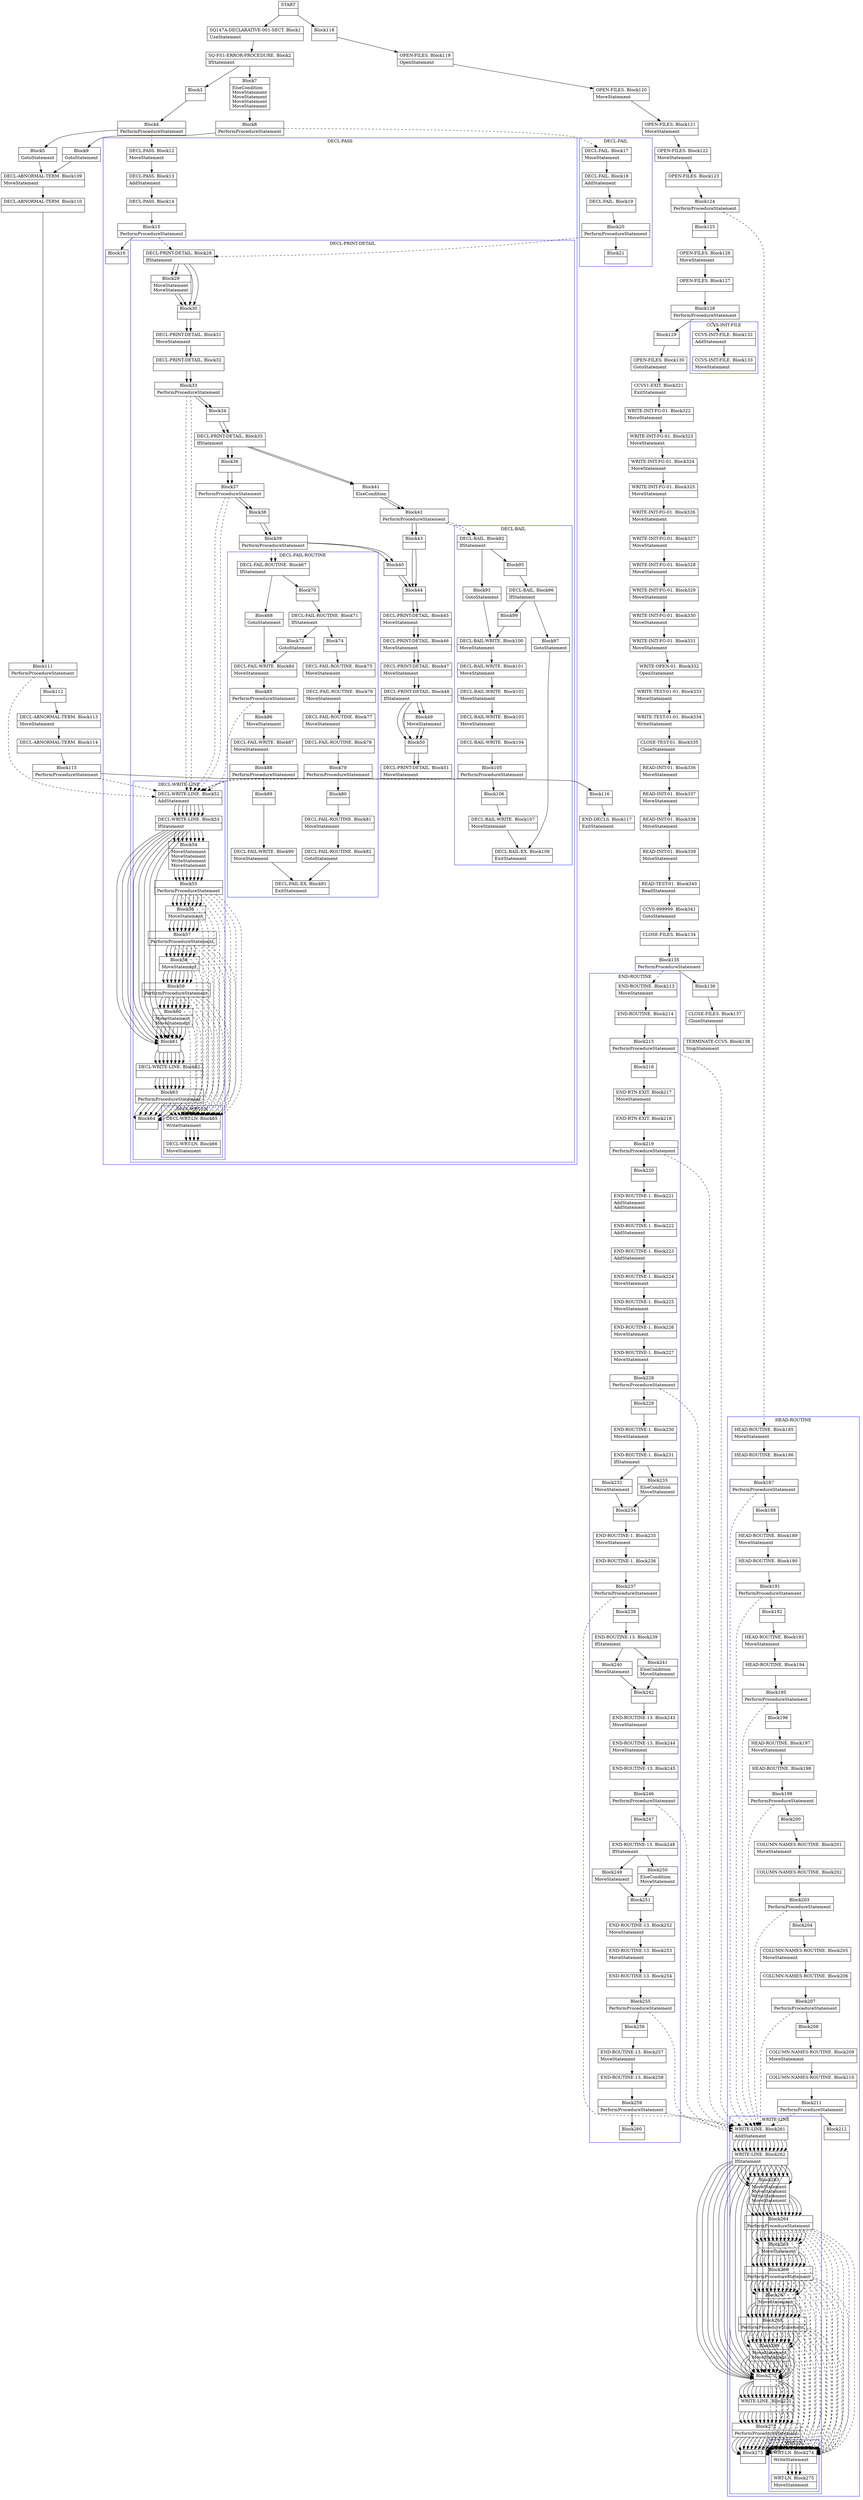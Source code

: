 digraph Cfg {
compound=true;
node [
shape = "record"
]

edge [
arrowtail = "empty"
]
Block0 [
label = "{START|}"
]
Block1 [
label = "{SQ147A-DECLARATIVE-001-SECT. Block1|UseStatement\l}"
]
Block2 [
label = "{SQ-FS1-ERROR-PROCEDURE. Block2|IfStatement\l}"
]
Block3 [
label = "{Block3|}"
]
Block4 [
label = "{Block4|PerformProcedureStatement\l}"
]
subgraph cluster_1{
color = blue;
label = "DECL-PASS";
Block12 [
label = "{DECL-PASS. Block12|MoveStatement\l}"
]
Block13 [
label = "{DECL-PASS. Block13|AddStatement\l}"
]
Block14 [
label = "{DECL-PASS. Block14|}"
]
Block15 [
label = "{Block15|PerformProcedureStatement\l}"
]
subgraph cluster_3{
color = blue;
label = "DECL-PRINT-DETAIL";
Block28 [
label = "{DECL-PRINT-DETAIL. Block28|IfStatement\l}"
]
Block29 [
label = "{Block29|MoveStatement\lMoveStatement\l}"
]
Block30 [
label = "{Block30|}"
]
Block31 [
label = "{DECL-PRINT-DETAIL. Block31|MoveStatement\l}"
]
Block32 [
label = "{DECL-PRINT-DETAIL. Block32|}"
]
Block33 [
label = "{Block33|PerformProcedureStatement\l}"
]
subgraph cluster_6{
color = blue;
label = "DECL-WRITE-LINE";
Block52 [
label = "{DECL-WRITE-LINE. Block52|AddStatement\l}"
]
Block53 [
label = "{DECL-WRITE-LINE. Block53|IfStatement\l}"
]
Block54 [
label = "{Block54|MoveStatement\lMoveStatement\lWriteStatement\lMoveStatement\l}"
]
Block55 [
label = "{Block55|PerformProcedureStatement\l}"
]
subgraph cluster_10{
color = blue;
label = "DECL-WRT-LN";
Block65 [
label = "{DECL-WRT-LN. Block65|WriteStatement\l}"
]
Block66 [
label = "{DECL-WRT-LN. Block66|MoveStatement\l}"
]
Block65 -> Block66

}
Block55 -> Block65 [style=dashed]

Block56 [
label = "{Block56|MoveStatement\l}"
]
Block57 [
label = "{Block57|PerformProcedureStatement\l}"
]
subgraph cluster_11{
color = blue;
label = "DECL-WRT-LN";
Block65 [
label = "{DECL-WRT-LN. Block65|WriteStatement\l}"
]
Block66 [
label = "{DECL-WRT-LN. Block66|MoveStatement\l}"
]
Block65 -> Block66

}
Block57 -> Block65 [style=dashed]

Block58 [
label = "{Block58|MoveStatement\l}"
]
Block59 [
label = "{Block59|PerformProcedureStatement\l}"
]
subgraph cluster_12{
color = blue;
label = "DECL-WRT-LN";
Block65 [
label = "{DECL-WRT-LN. Block65|WriteStatement\l}"
]
Block66 [
label = "{DECL-WRT-LN. Block66|MoveStatement\l}"
]
Block65 -> Block66

}
Block59 -> Block65 [style=dashed]

Block60 [
label = "{Block60|MoveStatement\lMoveStatement\l}"
]
Block61 [
label = "{Block61|}"
]
Block62 [
label = "{DECL-WRITE-LINE. Block62|}"
]
Block63 [
label = "{Block63|PerformProcedureStatement\l}"
]
subgraph cluster_13{
color = blue;
label = "DECL-WRT-LN";
Block65 [
label = "{DECL-WRT-LN. Block65|WriteStatement\l}"
]
Block66 [
label = "{DECL-WRT-LN. Block66|MoveStatement\l}"
]
Block65 -> Block66

}
Block63 -> Block65 [style=dashed]

Block64 [
label = "{Block64|}"
]
Block52 -> Block53
Block53 -> Block54
Block53 -> Block61
Block54 -> Block55
Block55 -> Block56
Block56 -> Block57
Block57 -> Block58
Block58 -> Block59
Block59 -> Block60
Block60 -> Block61
Block61 -> Block62
Block62 -> Block63
Block63 -> Block64

}
Block33 -> Block52 [style=dashed]

Block34 [
label = "{Block34|}"
]
Block35 [
label = "{DECL-PRINT-DETAIL. Block35|IfStatement\l}"
]
Block36 [
label = "{Block36|}"
]
Block37 [
label = "{Block37|PerformProcedureStatement\l}"
]
subgraph cluster_7{
color = blue;
label = "DECL-WRITE-LINE";
Block52 [
label = "{DECL-WRITE-LINE. Block52|AddStatement\l}"
]
Block53 [
label = "{DECL-WRITE-LINE. Block53|IfStatement\l}"
]
Block54 [
label = "{Block54|MoveStatement\lMoveStatement\lWriteStatement\lMoveStatement\l}"
]
Block55 [
label = "{Block55|PerformProcedureStatement\l}"
]
Block55 -> Block65 [style=dashed]

Block56 [
label = "{Block56|MoveStatement\l}"
]
Block57 [
label = "{Block57|PerformProcedureStatement\l}"
]
Block57 -> Block65 [style=dashed]

Block58 [
label = "{Block58|MoveStatement\l}"
]
Block59 [
label = "{Block59|PerformProcedureStatement\l}"
]
Block59 -> Block65 [style=dashed]

Block60 [
label = "{Block60|MoveStatement\lMoveStatement\l}"
]
Block61 [
label = "{Block61|}"
]
Block62 [
label = "{DECL-WRITE-LINE. Block62|}"
]
Block63 [
label = "{Block63|PerformProcedureStatement\l}"
]
Block63 -> Block65 [style=dashed]

Block64 [
label = "{Block64|}"
]
Block52 -> Block53
Block53 -> Block54
Block53 -> Block61
Block54 -> Block55
Block55 -> Block56
Block56 -> Block57
Block57 -> Block58
Block58 -> Block59
Block59 -> Block60
Block60 -> Block61
Block61 -> Block62
Block62 -> Block63
Block63 -> Block64

}
Block37 -> Block52 [style=dashed]

Block38 [
label = "{Block38|}"
]
Block39 [
label = "{Block39|PerformProcedureStatement\l}"
]
subgraph cluster_8{
color = blue;
label = "DECL-FAIL-ROUTINE";
Block67 [
label = "{DECL-FAIL-ROUTINE. Block67|IfStatement\l}"
]
Block68 [
label = "{Block68|GotoStatement\l}"
]
Block84 [
label = "{DECL-FAIL-WRITE. Block84|MoveStatement\l}"
]
Block85 [
label = "{Block85|PerformProcedureStatement\l}"
]
subgraph cluster_15{
color = blue;
label = "DECL-WRITE-LINE";
Block52 [
label = "{DECL-WRITE-LINE. Block52|AddStatement\l}"
]
Block53 [
label = "{DECL-WRITE-LINE. Block53|IfStatement\l}"
]
Block54 [
label = "{Block54|MoveStatement\lMoveStatement\lWriteStatement\lMoveStatement\l}"
]
Block55 [
label = "{Block55|PerformProcedureStatement\l}"
]
Block55 -> Block65 [style=dashed]

Block56 [
label = "{Block56|MoveStatement\l}"
]
Block57 [
label = "{Block57|PerformProcedureStatement\l}"
]
Block57 -> Block65 [style=dashed]

Block58 [
label = "{Block58|MoveStatement\l}"
]
Block59 [
label = "{Block59|PerformProcedureStatement\l}"
]
Block59 -> Block65 [style=dashed]

Block60 [
label = "{Block60|MoveStatement\lMoveStatement\l}"
]
Block61 [
label = "{Block61|}"
]
Block62 [
label = "{DECL-WRITE-LINE. Block62|}"
]
Block63 [
label = "{Block63|PerformProcedureStatement\l}"
]
Block63 -> Block65 [style=dashed]

Block64 [
label = "{Block64|}"
]
Block52 -> Block53
Block53 -> Block54
Block53 -> Block61
Block54 -> Block55
Block55 -> Block56
Block56 -> Block57
Block57 -> Block58
Block58 -> Block59
Block59 -> Block60
Block60 -> Block61
Block61 -> Block62
Block62 -> Block63
Block63 -> Block64

}
Block85 -> Block52 [style=dashed]

Block86 [
label = "{Block86|MoveStatement\l}"
]
Block87 [
label = "{DECL-FAIL-WRITE. Block87|MoveStatement\l}"
]
Block88 [
label = "{Block88|PerformProcedureStatement\l}"
]
subgraph cluster_16{
color = blue;
label = "DECL-WRITE-LINE";
Block52 [
label = "{DECL-WRITE-LINE. Block52|AddStatement\l}"
]
Block53 [
label = "{DECL-WRITE-LINE. Block53|IfStatement\l}"
]
Block54 [
label = "{Block54|MoveStatement\lMoveStatement\lWriteStatement\lMoveStatement\l}"
]
Block55 [
label = "{Block55|PerformProcedureStatement\l}"
]
Block55 -> Block65 [style=dashed]

Block56 [
label = "{Block56|MoveStatement\l}"
]
Block57 [
label = "{Block57|PerformProcedureStatement\l}"
]
Block57 -> Block65 [style=dashed]

Block58 [
label = "{Block58|MoveStatement\l}"
]
Block59 [
label = "{Block59|PerformProcedureStatement\l}"
]
Block59 -> Block65 [style=dashed]

Block60 [
label = "{Block60|MoveStatement\lMoveStatement\l}"
]
Block61 [
label = "{Block61|}"
]
Block62 [
label = "{DECL-WRITE-LINE. Block62|}"
]
Block63 [
label = "{Block63|PerformProcedureStatement\l}"
]
Block63 -> Block65 [style=dashed]

Block64 [
label = "{Block64|}"
]
Block52 -> Block53
Block53 -> Block54
Block53 -> Block61
Block54 -> Block55
Block55 -> Block56
Block56 -> Block57
Block57 -> Block58
Block58 -> Block59
Block59 -> Block60
Block60 -> Block61
Block61 -> Block62
Block62 -> Block63
Block63 -> Block64

}
Block88 -> Block52 [style=dashed]

Block89 [
label = "{Block89|}"
]
Block90 [
label = "{DECL-FAIL-WRITE. Block90|MoveStatement\l}"
]
Block91 [
label = "{DECL-FAIL-EX. Block91|ExitStatement\l}"
]
Block70 [
label = "{Block70|}"
]
Block71 [
label = "{DECL-FAIL-ROUTINE. Block71|IfStatement\l}"
]
Block72 [
label = "{Block72|GotoStatement\l}"
]
Block74 [
label = "{Block74|}"
]
Block75 [
label = "{DECL-FAIL-ROUTINE. Block75|MoveStatement\l}"
]
Block76 [
label = "{DECL-FAIL-ROUTINE. Block76|MoveStatement\l}"
]
Block77 [
label = "{DECL-FAIL-ROUTINE. Block77|MoveStatement\l}"
]
Block78 [
label = "{DECL-FAIL-ROUTINE. Block78|}"
]
Block79 [
label = "{Block79|PerformProcedureStatement\l}"
]
subgraph cluster_14{
color = blue;
label = "DECL-WRITE-LINE";
Block52 [
label = "{DECL-WRITE-LINE. Block52|AddStatement\l}"
]
Block53 [
label = "{DECL-WRITE-LINE. Block53|IfStatement\l}"
]
Block54 [
label = "{Block54|MoveStatement\lMoveStatement\lWriteStatement\lMoveStatement\l}"
]
Block55 [
label = "{Block55|PerformProcedureStatement\l}"
]
Block55 -> Block65 [style=dashed]

Block56 [
label = "{Block56|MoveStatement\l}"
]
Block57 [
label = "{Block57|PerformProcedureStatement\l}"
]
Block57 -> Block65 [style=dashed]

Block58 [
label = "{Block58|MoveStatement\l}"
]
Block59 [
label = "{Block59|PerformProcedureStatement\l}"
]
Block59 -> Block65 [style=dashed]

Block60 [
label = "{Block60|MoveStatement\lMoveStatement\l}"
]
Block61 [
label = "{Block61|}"
]
Block62 [
label = "{DECL-WRITE-LINE. Block62|}"
]
Block63 [
label = "{Block63|PerformProcedureStatement\l}"
]
Block63 -> Block65 [style=dashed]

Block64 [
label = "{Block64|}"
]
Block52 -> Block53
Block53 -> Block54
Block53 -> Block61
Block54 -> Block55
Block55 -> Block56
Block56 -> Block57
Block57 -> Block58
Block58 -> Block59
Block59 -> Block60
Block60 -> Block61
Block61 -> Block62
Block62 -> Block63
Block63 -> Block64

}
Block79 -> Block52 [style=dashed]

Block80 [
label = "{Block80|}"
]
Block81 [
label = "{DECL-FAIL-ROUTINE. Block81|MoveStatement\l}"
]
Block82 [
label = "{DECL-FAIL-ROUTINE. Block82|GotoStatement\l}"
]
Block67 -> Block68
Block67 -> Block70
Block68 -> Block84
Block84 -> Block85
Block85 -> Block86
Block86 -> Block87
Block87 -> Block88
Block88 -> Block89
Block89 -> Block90
Block90 -> Block91
Block70 -> Block71
Block71 -> Block72
Block71 -> Block74
Block72 -> Block84
Block74 -> Block75
Block75 -> Block76
Block76 -> Block77
Block77 -> Block78
Block78 -> Block79
Block79 -> Block80
Block80 -> Block81
Block81 -> Block82
Block82 -> Block91

}
Block39 -> Block67 [style=dashed]

Block40 [
label = "{Block40|}"
]
Block44 [
label = "{Block44|}"
]
Block45 [
label = "{DECL-PRINT-DETAIL. Block45|MoveStatement\l}"
]
Block46 [
label = "{DECL-PRINT-DETAIL. Block46|MoveStatement\l}"
]
Block47 [
label = "{DECL-PRINT-DETAIL. Block47|MoveStatement\l}"
]
Block48 [
label = "{DECL-PRINT-DETAIL. Block48|IfStatement\l}"
]
Block49 [
label = "{Block49|MoveStatement\l}"
]
Block50 [
label = "{Block50|}"
]
Block51 [
label = "{DECL-PRINT-DETAIL. Block51|MoveStatement\l}"
]
Block41 [
label = "{Block41|ElseCondition\l}"
]
Block42 [
label = "{Block42|PerformProcedureStatement\l}"
]
subgraph cluster_9{
color = blue;
label = "DECL-BAIL";
Block92 [
label = "{DECL-BAIL. Block92|IfStatement\l}"
]
Block93 [
label = "{Block93|GotoStatement\l}"
]
Block100 [
label = "{DECL-BAIL-WRITE. Block100|MoveStatement\l}"
]
Block101 [
label = "{DECL-BAIL-WRITE. Block101|MoveStatement\l}"
]
Block102 [
label = "{DECL-BAIL-WRITE. Block102|MoveStatement\l}"
]
Block103 [
label = "{DECL-BAIL-WRITE. Block103|MoveStatement\l}"
]
Block104 [
label = "{DECL-BAIL-WRITE. Block104|}"
]
Block105 [
label = "{Block105|PerformProcedureStatement\l}"
]
subgraph cluster_17{
color = blue;
label = "DECL-WRITE-LINE";
Block52 [
label = "{DECL-WRITE-LINE. Block52|AddStatement\l}"
]
Block53 [
label = "{DECL-WRITE-LINE. Block53|IfStatement\l}"
]
Block54 [
label = "{Block54|MoveStatement\lMoveStatement\lWriteStatement\lMoveStatement\l}"
]
Block55 [
label = "{Block55|PerformProcedureStatement\l}"
]
Block55 -> Block65 [style=dashed]

Block56 [
label = "{Block56|MoveStatement\l}"
]
Block57 [
label = "{Block57|PerformProcedureStatement\l}"
]
Block57 -> Block65 [style=dashed]

Block58 [
label = "{Block58|MoveStatement\l}"
]
Block59 [
label = "{Block59|PerformProcedureStatement\l}"
]
Block59 -> Block65 [style=dashed]

Block60 [
label = "{Block60|MoveStatement\lMoveStatement\l}"
]
Block61 [
label = "{Block61|}"
]
Block62 [
label = "{DECL-WRITE-LINE. Block62|}"
]
Block63 [
label = "{Block63|PerformProcedureStatement\l}"
]
Block63 -> Block65 [style=dashed]

Block64 [
label = "{Block64|}"
]
Block52 -> Block53
Block53 -> Block54
Block53 -> Block61
Block54 -> Block55
Block55 -> Block56
Block56 -> Block57
Block57 -> Block58
Block58 -> Block59
Block59 -> Block60
Block60 -> Block61
Block61 -> Block62
Block62 -> Block63
Block63 -> Block64

}
Block105 -> Block52 [style=dashed]

Block106 [
label = "{Block106|}"
]
Block107 [
label = "{DECL-BAIL-WRITE. Block107|MoveStatement\l}"
]
Block108 [
label = "{DECL-BAIL-EX. Block108|ExitStatement\l}"
]
Block95 [
label = "{Block95|}"
]
Block96 [
label = "{DECL-BAIL. Block96|IfStatement\l}"
]
Block97 [
label = "{Block97|GotoStatement\l}"
]
Block99 [
label = "{Block99|}"
]
Block92 -> Block93
Block92 -> Block95
Block93 -> Block100
Block100 -> Block101
Block101 -> Block102
Block102 -> Block103
Block103 -> Block104
Block104 -> Block105
Block105 -> Block106
Block106 -> Block107
Block107 -> Block108
Block95 -> Block96
Block96 -> Block97
Block96 -> Block99
Block97 -> Block108
Block99 -> Block100

}
Block42 -> Block92 [style=dashed]

Block43 [
label = "{Block43|}"
]
Block28 -> Block29
Block28 -> Block30
Block29 -> Block30
Block30 -> Block31
Block31 -> Block32
Block32 -> Block33
Block33 -> Block34
Block34 -> Block35
Block35 -> Block36
Block35 -> Block41
Block36 -> Block37
Block37 -> Block38
Block38 -> Block39
Block39 -> Block40
Block40 -> Block44
Block44 -> Block45
Block45 -> Block46
Block46 -> Block47
Block47 -> Block48
Block48 -> Block49
Block48 -> Block50
Block49 -> Block50
Block50 -> Block51
Block41 -> Block42
Block42 -> Block43
Block43 -> Block44

}
Block15 -> Block28 [style=dashed]

Block16 [
label = "{Block16|}"
]
Block12 -> Block13
Block13 -> Block14
Block14 -> Block15
Block15 -> Block16

}
Block4 -> Block12 [style=dashed]

Block5 [
label = "{Block5|GotoStatement\l}"
]
Block109 [
label = "{DECL-ABNORMAL-TERM. Block109|MoveStatement\l}"
]
Block110 [
label = "{DECL-ABNORMAL-TERM. Block110|}"
]
Block111 [
label = "{Block111|PerformProcedureStatement\l}"
]
subgraph cluster_18{
color = blue;
label = "DECL-WRITE-LINE";
Block52 [
label = "{DECL-WRITE-LINE. Block52|AddStatement\l}"
]
Block53 [
label = "{DECL-WRITE-LINE. Block53|IfStatement\l}"
]
Block54 [
label = "{Block54|MoveStatement\lMoveStatement\lWriteStatement\lMoveStatement\l}"
]
Block55 [
label = "{Block55|PerformProcedureStatement\l}"
]
Block55 -> Block65 [style=dashed]

Block56 [
label = "{Block56|MoveStatement\l}"
]
Block57 [
label = "{Block57|PerformProcedureStatement\l}"
]
Block57 -> Block65 [style=dashed]

Block58 [
label = "{Block58|MoveStatement\l}"
]
Block59 [
label = "{Block59|PerformProcedureStatement\l}"
]
Block59 -> Block65 [style=dashed]

Block60 [
label = "{Block60|MoveStatement\lMoveStatement\l}"
]
Block61 [
label = "{Block61|}"
]
Block62 [
label = "{DECL-WRITE-LINE. Block62|}"
]
Block63 [
label = "{Block63|PerformProcedureStatement\l}"
]
Block63 -> Block65 [style=dashed]

Block64 [
label = "{Block64|}"
]
Block52 -> Block53
Block53 -> Block54
Block53 -> Block61
Block54 -> Block55
Block55 -> Block56
Block56 -> Block57
Block57 -> Block58
Block58 -> Block59
Block59 -> Block60
Block60 -> Block61
Block61 -> Block62
Block62 -> Block63
Block63 -> Block64

}
Block111 -> Block52 [style=dashed]

Block112 [
label = "{Block112|}"
]
Block113 [
label = "{DECL-ABNORMAL-TERM. Block113|MoveStatement\l}"
]
Block114 [
label = "{DECL-ABNORMAL-TERM. Block114|}"
]
Block115 [
label = "{Block115|PerformProcedureStatement\l}"
]
subgraph cluster_19{
color = blue;
label = "DECL-WRITE-LINE";
Block52 [
label = "{DECL-WRITE-LINE. Block52|AddStatement\l}"
]
Block53 [
label = "{DECL-WRITE-LINE. Block53|IfStatement\l}"
]
Block54 [
label = "{Block54|MoveStatement\lMoveStatement\lWriteStatement\lMoveStatement\l}"
]
Block55 [
label = "{Block55|PerformProcedureStatement\l}"
]
Block55 -> Block65 [style=dashed]

Block56 [
label = "{Block56|MoveStatement\l}"
]
Block57 [
label = "{Block57|PerformProcedureStatement\l}"
]
Block57 -> Block65 [style=dashed]

Block58 [
label = "{Block58|MoveStatement\l}"
]
Block59 [
label = "{Block59|PerformProcedureStatement\l}"
]
Block59 -> Block65 [style=dashed]

Block60 [
label = "{Block60|MoveStatement\lMoveStatement\l}"
]
Block61 [
label = "{Block61|}"
]
Block62 [
label = "{DECL-WRITE-LINE. Block62|}"
]
Block63 [
label = "{Block63|PerformProcedureStatement\l}"
]
Block63 -> Block65 [style=dashed]

Block64 [
label = "{Block64|}"
]
Block52 -> Block53
Block53 -> Block54
Block53 -> Block61
Block54 -> Block55
Block55 -> Block56
Block56 -> Block57
Block57 -> Block58
Block58 -> Block59
Block59 -> Block60
Block60 -> Block61
Block61 -> Block62
Block62 -> Block63
Block63 -> Block64

}
Block115 -> Block52 [style=dashed]

Block116 [
label = "{Block116|}"
]
Block117 [
label = "{END-DECLS. Block117|ExitStatement\l}"
]
Block7 [
label = "{Block7|ElseCondition\lMoveStatement\lMoveStatement\lMoveStatement\lMoveStatement\l}"
]
Block8 [
label = "{Block8|PerformProcedureStatement\l}"
]
subgraph cluster_2{
color = blue;
label = "DECL-FAIL";
Block17 [
label = "{DECL-FAIL. Block17|MoveStatement\l}"
]
Block18 [
label = "{DECL-FAIL. Block18|AddStatement\l}"
]
Block19 [
label = "{DECL-FAIL. Block19|}"
]
Block20 [
label = "{Block20|PerformProcedureStatement\l}"
]
subgraph cluster_4{
color = blue;
label = "DECL-PRINT-DETAIL";
Block28 [
label = "{DECL-PRINT-DETAIL. Block28|IfStatement\l}"
]
Block29 [
label = "{Block29|MoveStatement\lMoveStatement\l}"
]
Block30 [
label = "{Block30|}"
]
Block31 [
label = "{DECL-PRINT-DETAIL. Block31|MoveStatement\l}"
]
Block32 [
label = "{DECL-PRINT-DETAIL. Block32|}"
]
Block33 [
label = "{Block33|PerformProcedureStatement\l}"
]
Block33 -> Block52 [style=dashed]

Block34 [
label = "{Block34|}"
]
Block35 [
label = "{DECL-PRINT-DETAIL. Block35|IfStatement\l}"
]
Block36 [
label = "{Block36|}"
]
Block37 [
label = "{Block37|PerformProcedureStatement\l}"
]
Block37 -> Block52 [style=dashed]

Block38 [
label = "{Block38|}"
]
Block39 [
label = "{Block39|PerformProcedureStatement\l}"
]
Block39 -> Block67 [style=dashed]

Block40 [
label = "{Block40|}"
]
Block44 [
label = "{Block44|}"
]
Block45 [
label = "{DECL-PRINT-DETAIL. Block45|MoveStatement\l}"
]
Block46 [
label = "{DECL-PRINT-DETAIL. Block46|MoveStatement\l}"
]
Block47 [
label = "{DECL-PRINT-DETAIL. Block47|MoveStatement\l}"
]
Block48 [
label = "{DECL-PRINT-DETAIL. Block48|IfStatement\l}"
]
Block49 [
label = "{Block49|MoveStatement\l}"
]
Block50 [
label = "{Block50|}"
]
Block51 [
label = "{DECL-PRINT-DETAIL. Block51|MoveStatement\l}"
]
Block41 [
label = "{Block41|ElseCondition\l}"
]
Block42 [
label = "{Block42|PerformProcedureStatement\l}"
]
Block42 -> Block92 [style=dashed]

Block43 [
label = "{Block43|}"
]
Block28 -> Block29
Block28 -> Block30
Block29 -> Block30
Block30 -> Block31
Block31 -> Block32
Block32 -> Block33
Block33 -> Block34
Block34 -> Block35
Block35 -> Block36
Block35 -> Block41
Block36 -> Block37
Block37 -> Block38
Block38 -> Block39
Block39 -> Block40
Block40 -> Block44
Block44 -> Block45
Block45 -> Block46
Block46 -> Block47
Block47 -> Block48
Block48 -> Block49
Block48 -> Block50
Block49 -> Block50
Block50 -> Block51
Block41 -> Block42
Block42 -> Block43
Block43 -> Block44

}
Block20 -> Block28 [style=dashed]

Block21 [
label = "{Block21|}"
]
Block17 -> Block18
Block18 -> Block19
Block19 -> Block20
Block20 -> Block21

}
Block8 -> Block17 [style=dashed]

Block9 [
label = "{Block9|GotoStatement\l}"
]
Block118 [
label = "{Block118|}"
]
Block119 [
label = "{OPEN-FILES. Block119|OpenStatement\l}"
]
Block120 [
label = "{OPEN-FILES. Block120|MoveStatement\l}"
]
Block121 [
label = "{OPEN-FILES. Block121|MoveStatement\l}"
]
Block122 [
label = "{OPEN-FILES. Block122|MoveStatement\l}"
]
Block123 [
label = "{OPEN-FILES. Block123|}"
]
Block124 [
label = "{Block124|PerformProcedureStatement\l}"
]
subgraph cluster_20{
color = blue;
label = "HEAD-ROUTINE";
Block185 [
label = "{HEAD-ROUTINE. Block185|MoveStatement\l}"
]
Block186 [
label = "{HEAD-ROUTINE. Block186|}"
]
Block187 [
label = "{Block187|PerformProcedureStatement\l}"
]
subgraph cluster_31{
color = blue;
label = "WRITE-LINE";
Block261 [
label = "{WRITE-LINE. Block261|AddStatement\l}"
]
Block262 [
label = "{WRITE-LINE. Block262|IfStatement\l}"
]
Block263 [
label = "{Block263|MoveStatement\lMoveStatement\lWriteStatement\lMoveStatement\l}"
]
Block264 [
label = "{Block264|PerformProcedureStatement\l}"
]
subgraph cluster_45{
color = blue;
label = "WRT-LN";
Block274 [
label = "{WRT-LN. Block274|WriteStatement\l}"
]
Block275 [
label = "{WRT-LN. Block275|MoveStatement\l}"
]
Block274 -> Block275

}
Block264 -> Block274 [style=dashed]

Block265 [
label = "{Block265|MoveStatement\l}"
]
Block266 [
label = "{Block266|PerformProcedureStatement\l}"
]
subgraph cluster_46{
color = blue;
label = "WRT-LN";
Block274 [
label = "{WRT-LN. Block274|WriteStatement\l}"
]
Block275 [
label = "{WRT-LN. Block275|MoveStatement\l}"
]
Block274 -> Block275

}
Block266 -> Block274 [style=dashed]

Block267 [
label = "{Block267|MoveStatement\l}"
]
Block268 [
label = "{Block268|PerformProcedureStatement\l}"
]
subgraph cluster_47{
color = blue;
label = "WRT-LN";
Block274 [
label = "{WRT-LN. Block274|WriteStatement\l}"
]
Block275 [
label = "{WRT-LN. Block275|MoveStatement\l}"
]
Block274 -> Block275

}
Block268 -> Block274 [style=dashed]

Block269 [
label = "{Block269|MoveStatement\lMoveStatement\l}"
]
Block270 [
label = "{Block270|}"
]
Block271 [
label = "{WRITE-LINE. Block271|}"
]
Block272 [
label = "{Block272|PerformProcedureStatement\l}"
]
subgraph cluster_48{
color = blue;
label = "WRT-LN";
Block274 [
label = "{WRT-LN. Block274|WriteStatement\l}"
]
Block275 [
label = "{WRT-LN. Block275|MoveStatement\l}"
]
Block274 -> Block275

}
Block272 -> Block274 [style=dashed]

Block273 [
label = "{Block273|}"
]
Block261 -> Block262
Block262 -> Block263
Block262 -> Block270
Block263 -> Block264
Block264 -> Block265
Block265 -> Block266
Block266 -> Block267
Block267 -> Block268
Block268 -> Block269
Block269 -> Block270
Block270 -> Block271
Block271 -> Block272
Block272 -> Block273

}
Block187 -> Block261 [style=dashed]

Block188 [
label = "{Block188|}"
]
Block189 [
label = "{HEAD-ROUTINE. Block189|MoveStatement\l}"
]
Block190 [
label = "{HEAD-ROUTINE. Block190|}"
]
Block191 [
label = "{Block191|PerformProcedureStatement\l}"
]
subgraph cluster_32{
color = blue;
label = "WRITE-LINE";
Block261 [
label = "{WRITE-LINE. Block261|AddStatement\l}"
]
Block262 [
label = "{WRITE-LINE. Block262|IfStatement\l}"
]
Block263 [
label = "{Block263|MoveStatement\lMoveStatement\lWriteStatement\lMoveStatement\l}"
]
Block264 [
label = "{Block264|PerformProcedureStatement\l}"
]
Block264 -> Block274 [style=dashed]

Block265 [
label = "{Block265|MoveStatement\l}"
]
Block266 [
label = "{Block266|PerformProcedureStatement\l}"
]
Block266 -> Block274 [style=dashed]

Block267 [
label = "{Block267|MoveStatement\l}"
]
Block268 [
label = "{Block268|PerformProcedureStatement\l}"
]
Block268 -> Block274 [style=dashed]

Block269 [
label = "{Block269|MoveStatement\lMoveStatement\l}"
]
Block270 [
label = "{Block270|}"
]
Block271 [
label = "{WRITE-LINE. Block271|}"
]
Block272 [
label = "{Block272|PerformProcedureStatement\l}"
]
Block272 -> Block274 [style=dashed]

Block273 [
label = "{Block273|}"
]
Block261 -> Block262
Block262 -> Block263
Block262 -> Block270
Block263 -> Block264
Block264 -> Block265
Block265 -> Block266
Block266 -> Block267
Block267 -> Block268
Block268 -> Block269
Block269 -> Block270
Block270 -> Block271
Block271 -> Block272
Block272 -> Block273

}
Block191 -> Block261 [style=dashed]

Block192 [
label = "{Block192|}"
]
Block193 [
label = "{HEAD-ROUTINE. Block193|MoveStatement\l}"
]
Block194 [
label = "{HEAD-ROUTINE. Block194|}"
]
Block195 [
label = "{Block195|PerformProcedureStatement\l}"
]
subgraph cluster_33{
color = blue;
label = "WRITE-LINE";
Block261 [
label = "{WRITE-LINE. Block261|AddStatement\l}"
]
Block262 [
label = "{WRITE-LINE. Block262|IfStatement\l}"
]
Block263 [
label = "{Block263|MoveStatement\lMoveStatement\lWriteStatement\lMoveStatement\l}"
]
Block264 [
label = "{Block264|PerformProcedureStatement\l}"
]
Block264 -> Block274 [style=dashed]

Block265 [
label = "{Block265|MoveStatement\l}"
]
Block266 [
label = "{Block266|PerformProcedureStatement\l}"
]
Block266 -> Block274 [style=dashed]

Block267 [
label = "{Block267|MoveStatement\l}"
]
Block268 [
label = "{Block268|PerformProcedureStatement\l}"
]
Block268 -> Block274 [style=dashed]

Block269 [
label = "{Block269|MoveStatement\lMoveStatement\l}"
]
Block270 [
label = "{Block270|}"
]
Block271 [
label = "{WRITE-LINE. Block271|}"
]
Block272 [
label = "{Block272|PerformProcedureStatement\l}"
]
Block272 -> Block274 [style=dashed]

Block273 [
label = "{Block273|}"
]
Block261 -> Block262
Block262 -> Block263
Block262 -> Block270
Block263 -> Block264
Block264 -> Block265
Block265 -> Block266
Block266 -> Block267
Block267 -> Block268
Block268 -> Block269
Block269 -> Block270
Block270 -> Block271
Block271 -> Block272
Block272 -> Block273

}
Block195 -> Block261 [style=dashed]

Block196 [
label = "{Block196|}"
]
Block197 [
label = "{HEAD-ROUTINE. Block197|MoveStatement\l}"
]
Block198 [
label = "{HEAD-ROUTINE. Block198|}"
]
Block199 [
label = "{Block199|PerformProcedureStatement\l}"
]
subgraph cluster_34{
color = blue;
label = "WRITE-LINE";
Block261 [
label = "{WRITE-LINE. Block261|AddStatement\l}"
]
Block262 [
label = "{WRITE-LINE. Block262|IfStatement\l}"
]
Block263 [
label = "{Block263|MoveStatement\lMoveStatement\lWriteStatement\lMoveStatement\l}"
]
Block264 [
label = "{Block264|PerformProcedureStatement\l}"
]
Block264 -> Block274 [style=dashed]

Block265 [
label = "{Block265|MoveStatement\l}"
]
Block266 [
label = "{Block266|PerformProcedureStatement\l}"
]
Block266 -> Block274 [style=dashed]

Block267 [
label = "{Block267|MoveStatement\l}"
]
Block268 [
label = "{Block268|PerformProcedureStatement\l}"
]
Block268 -> Block274 [style=dashed]

Block269 [
label = "{Block269|MoveStatement\lMoveStatement\l}"
]
Block270 [
label = "{Block270|}"
]
Block271 [
label = "{WRITE-LINE. Block271|}"
]
Block272 [
label = "{Block272|PerformProcedureStatement\l}"
]
Block272 -> Block274 [style=dashed]

Block273 [
label = "{Block273|}"
]
Block261 -> Block262
Block262 -> Block263
Block262 -> Block270
Block263 -> Block264
Block264 -> Block265
Block265 -> Block266
Block266 -> Block267
Block267 -> Block268
Block268 -> Block269
Block269 -> Block270
Block270 -> Block271
Block271 -> Block272
Block272 -> Block273

}
Block199 -> Block261 [style=dashed]

Block200 [
label = "{Block200|}"
]
Block201 [
label = "{COLUMN-NAMES-ROUTINE. Block201|MoveStatement\l}"
]
Block202 [
label = "{COLUMN-NAMES-ROUTINE. Block202|}"
]
Block203 [
label = "{Block203|PerformProcedureStatement\l}"
]
subgraph cluster_35{
color = blue;
label = "WRITE-LINE";
Block261 [
label = "{WRITE-LINE. Block261|AddStatement\l}"
]
Block262 [
label = "{WRITE-LINE. Block262|IfStatement\l}"
]
Block263 [
label = "{Block263|MoveStatement\lMoveStatement\lWriteStatement\lMoveStatement\l}"
]
Block264 [
label = "{Block264|PerformProcedureStatement\l}"
]
Block264 -> Block274 [style=dashed]

Block265 [
label = "{Block265|MoveStatement\l}"
]
Block266 [
label = "{Block266|PerformProcedureStatement\l}"
]
Block266 -> Block274 [style=dashed]

Block267 [
label = "{Block267|MoveStatement\l}"
]
Block268 [
label = "{Block268|PerformProcedureStatement\l}"
]
Block268 -> Block274 [style=dashed]

Block269 [
label = "{Block269|MoveStatement\lMoveStatement\l}"
]
Block270 [
label = "{Block270|}"
]
Block271 [
label = "{WRITE-LINE. Block271|}"
]
Block272 [
label = "{Block272|PerformProcedureStatement\l}"
]
Block272 -> Block274 [style=dashed]

Block273 [
label = "{Block273|}"
]
Block261 -> Block262
Block262 -> Block263
Block262 -> Block270
Block263 -> Block264
Block264 -> Block265
Block265 -> Block266
Block266 -> Block267
Block267 -> Block268
Block268 -> Block269
Block269 -> Block270
Block270 -> Block271
Block271 -> Block272
Block272 -> Block273

}
Block203 -> Block261 [style=dashed]

Block204 [
label = "{Block204|}"
]
Block205 [
label = "{COLUMN-NAMES-ROUTINE. Block205|MoveStatement\l}"
]
Block206 [
label = "{COLUMN-NAMES-ROUTINE. Block206|}"
]
Block207 [
label = "{Block207|PerformProcedureStatement\l}"
]
subgraph cluster_36{
color = blue;
label = "WRITE-LINE";
Block261 [
label = "{WRITE-LINE. Block261|AddStatement\l}"
]
Block262 [
label = "{WRITE-LINE. Block262|IfStatement\l}"
]
Block263 [
label = "{Block263|MoveStatement\lMoveStatement\lWriteStatement\lMoveStatement\l}"
]
Block264 [
label = "{Block264|PerformProcedureStatement\l}"
]
Block264 -> Block274 [style=dashed]

Block265 [
label = "{Block265|MoveStatement\l}"
]
Block266 [
label = "{Block266|PerformProcedureStatement\l}"
]
Block266 -> Block274 [style=dashed]

Block267 [
label = "{Block267|MoveStatement\l}"
]
Block268 [
label = "{Block268|PerformProcedureStatement\l}"
]
Block268 -> Block274 [style=dashed]

Block269 [
label = "{Block269|MoveStatement\lMoveStatement\l}"
]
Block270 [
label = "{Block270|}"
]
Block271 [
label = "{WRITE-LINE. Block271|}"
]
Block272 [
label = "{Block272|PerformProcedureStatement\l}"
]
Block272 -> Block274 [style=dashed]

Block273 [
label = "{Block273|}"
]
Block261 -> Block262
Block262 -> Block263
Block262 -> Block270
Block263 -> Block264
Block264 -> Block265
Block265 -> Block266
Block266 -> Block267
Block267 -> Block268
Block268 -> Block269
Block269 -> Block270
Block270 -> Block271
Block271 -> Block272
Block272 -> Block273

}
Block207 -> Block261 [style=dashed]

Block208 [
label = "{Block208|}"
]
Block209 [
label = "{COLUMN-NAMES-ROUTINE. Block209|MoveStatement\l}"
]
Block210 [
label = "{COLUMN-NAMES-ROUTINE. Block210|}"
]
Block211 [
label = "{Block211|PerformProcedureStatement\l}"
]
subgraph cluster_37{
color = blue;
label = "WRITE-LINE";
Block261 [
label = "{WRITE-LINE. Block261|AddStatement\l}"
]
Block262 [
label = "{WRITE-LINE. Block262|IfStatement\l}"
]
Block263 [
label = "{Block263|MoveStatement\lMoveStatement\lWriteStatement\lMoveStatement\l}"
]
Block264 [
label = "{Block264|PerformProcedureStatement\l}"
]
Block264 -> Block274 [style=dashed]

Block265 [
label = "{Block265|MoveStatement\l}"
]
Block266 [
label = "{Block266|PerformProcedureStatement\l}"
]
Block266 -> Block274 [style=dashed]

Block267 [
label = "{Block267|MoveStatement\l}"
]
Block268 [
label = "{Block268|PerformProcedureStatement\l}"
]
Block268 -> Block274 [style=dashed]

Block269 [
label = "{Block269|MoveStatement\lMoveStatement\l}"
]
Block270 [
label = "{Block270|}"
]
Block271 [
label = "{WRITE-LINE. Block271|}"
]
Block272 [
label = "{Block272|PerformProcedureStatement\l}"
]
Block272 -> Block274 [style=dashed]

Block273 [
label = "{Block273|}"
]
Block261 -> Block262
Block262 -> Block263
Block262 -> Block270
Block263 -> Block264
Block264 -> Block265
Block265 -> Block266
Block266 -> Block267
Block267 -> Block268
Block268 -> Block269
Block269 -> Block270
Block270 -> Block271
Block271 -> Block272
Block272 -> Block273

}
Block211 -> Block261 [style=dashed]

Block212 [
label = "{Block212|}"
]
Block185 -> Block186
Block186 -> Block187
Block187 -> Block188
Block188 -> Block189
Block189 -> Block190
Block190 -> Block191
Block191 -> Block192
Block192 -> Block193
Block193 -> Block194
Block194 -> Block195
Block195 -> Block196
Block196 -> Block197
Block197 -> Block198
Block198 -> Block199
Block199 -> Block200
Block200 -> Block201
Block201 -> Block202
Block202 -> Block203
Block203 -> Block204
Block204 -> Block205
Block205 -> Block206
Block206 -> Block207
Block207 -> Block208
Block208 -> Block209
Block209 -> Block210
Block210 -> Block211
Block211 -> Block212

}
Block124 -> Block185 [style=dashed]

Block125 [
label = "{Block125|}"
]
Block126 [
label = "{OPEN-FILES. Block126|MoveStatement\l}"
]
Block127 [
label = "{OPEN-FILES. Block127|}"
]
Block128 [
label = "{Block128|PerformProcedureStatement\l}"
]
subgraph cluster_21{
color = blue;
label = "CCVS-INIT-FILE";
Block132 [
label = "{CCVS-INIT-FILE. Block132|AddStatement\l}"
]
Block133 [
label = "{CCVS-INIT-FILE. Block133|MoveStatement\l}"
]
Block132 -> Block133

}
Block128 -> Block132 [style=dashed]

Block129 [
label = "{Block129|}"
]
Block130 [
label = "{OPEN-FILES. Block130|GotoStatement\l}"
]
Block321 [
label = "{CCVS1-EXIT. Block321|ExitStatement\l}"
]
Block322 [
label = "{WRITE-INIT-FG-01. Block322|MoveStatement\l}"
]
Block323 [
label = "{WRITE-INIT-FG-01. Block323|MoveStatement\l}"
]
Block324 [
label = "{WRITE-INIT-FG-01. Block324|MoveStatement\l}"
]
Block325 [
label = "{WRITE-INIT-FG-01. Block325|MoveStatement\l}"
]
Block326 [
label = "{WRITE-INIT-FG-01. Block326|MoveStatement\l}"
]
Block327 [
label = "{WRITE-INIT-FG-01. Block327|MoveStatement\l}"
]
Block328 [
label = "{WRITE-INIT-FG-01. Block328|MoveStatement\l}"
]
Block329 [
label = "{WRITE-INIT-FG-01. Block329|MoveStatement\l}"
]
Block330 [
label = "{WRITE-INIT-FG-01. Block330|MoveStatement\l}"
]
Block331 [
label = "{WRITE-INIT-FG-01. Block331|MoveStatement\l}"
]
Block332 [
label = "{WRITE-OPEN-01. Block332|OpenStatement\l}"
]
Block333 [
label = "{WRITE-TEST-01-01. Block333|MoveStatement\l}"
]
Block334 [
label = "{WRITE-TEST-01-01. Block334|WriteStatement\l}"
]
Block335 [
label = "{CLOSE-TEST-01. Block335|CloseStatement\l}"
]
Block336 [
label = "{READ-INIT-01. Block336|MoveStatement\l}"
]
Block337 [
label = "{READ-INIT-01. Block337|MoveStatement\l}"
]
Block338 [
label = "{READ-INIT-01. Block338|MoveStatement\l}"
]
Block339 [
label = "{READ-INIT-01. Block339|MoveStatement\l}"
]
Block340 [
label = "{READ-TEST-01. Block340|ReadStatement\l}"
]
Block341 [
label = "{CCVS-999999. Block341|GotoStatement\l}"
]
Block134 [
label = "{CLOSE-FILES. Block134|}"
]
Block135 [
label = "{Block135|PerformProcedureStatement\l}"
]
subgraph cluster_22{
color = blue;
label = "END-ROUTINE";
Block213 [
label = "{END-ROUTINE. Block213|MoveStatement\l}"
]
Block214 [
label = "{END-ROUTINE. Block214|}"
]
Block215 [
label = "{Block215|PerformProcedureStatement\l}"
]
subgraph cluster_38{
color = blue;
label = "WRITE-LINE";
Block261 [
label = "{WRITE-LINE. Block261|AddStatement\l}"
]
Block262 [
label = "{WRITE-LINE. Block262|IfStatement\l}"
]
Block263 [
label = "{Block263|MoveStatement\lMoveStatement\lWriteStatement\lMoveStatement\l}"
]
Block264 [
label = "{Block264|PerformProcedureStatement\l}"
]
Block264 -> Block274 [style=dashed]

Block265 [
label = "{Block265|MoveStatement\l}"
]
Block266 [
label = "{Block266|PerformProcedureStatement\l}"
]
Block266 -> Block274 [style=dashed]

Block267 [
label = "{Block267|MoveStatement\l}"
]
Block268 [
label = "{Block268|PerformProcedureStatement\l}"
]
Block268 -> Block274 [style=dashed]

Block269 [
label = "{Block269|MoveStatement\lMoveStatement\l}"
]
Block270 [
label = "{Block270|}"
]
Block271 [
label = "{WRITE-LINE. Block271|}"
]
Block272 [
label = "{Block272|PerformProcedureStatement\l}"
]
Block272 -> Block274 [style=dashed]

Block273 [
label = "{Block273|}"
]
Block261 -> Block262
Block262 -> Block263
Block262 -> Block270
Block263 -> Block264
Block264 -> Block265
Block265 -> Block266
Block266 -> Block267
Block267 -> Block268
Block268 -> Block269
Block269 -> Block270
Block270 -> Block271
Block271 -> Block272
Block272 -> Block273

}
Block215 -> Block261 [style=dashed]

Block216 [
label = "{Block216|}"
]
Block217 [
label = "{END-RTN-EXIT. Block217|MoveStatement\l}"
]
Block218 [
label = "{END-RTN-EXIT. Block218|}"
]
Block219 [
label = "{Block219|PerformProcedureStatement\l}"
]
subgraph cluster_39{
color = blue;
label = "WRITE-LINE";
Block261 [
label = "{WRITE-LINE. Block261|AddStatement\l}"
]
Block262 [
label = "{WRITE-LINE. Block262|IfStatement\l}"
]
Block263 [
label = "{Block263|MoveStatement\lMoveStatement\lWriteStatement\lMoveStatement\l}"
]
Block264 [
label = "{Block264|PerformProcedureStatement\l}"
]
Block264 -> Block274 [style=dashed]

Block265 [
label = "{Block265|MoveStatement\l}"
]
Block266 [
label = "{Block266|PerformProcedureStatement\l}"
]
Block266 -> Block274 [style=dashed]

Block267 [
label = "{Block267|MoveStatement\l}"
]
Block268 [
label = "{Block268|PerformProcedureStatement\l}"
]
Block268 -> Block274 [style=dashed]

Block269 [
label = "{Block269|MoveStatement\lMoveStatement\l}"
]
Block270 [
label = "{Block270|}"
]
Block271 [
label = "{WRITE-LINE. Block271|}"
]
Block272 [
label = "{Block272|PerformProcedureStatement\l}"
]
Block272 -> Block274 [style=dashed]

Block273 [
label = "{Block273|}"
]
Block261 -> Block262
Block262 -> Block263
Block262 -> Block270
Block263 -> Block264
Block264 -> Block265
Block265 -> Block266
Block266 -> Block267
Block267 -> Block268
Block268 -> Block269
Block269 -> Block270
Block270 -> Block271
Block271 -> Block272
Block272 -> Block273

}
Block219 -> Block261 [style=dashed]

Block220 [
label = "{Block220|}"
]
Block221 [
label = "{END-ROUTINE-1. Block221|AddStatement\lAddStatement\l}"
]
Block222 [
label = "{END-ROUTINE-1. Block222|AddStatement\l}"
]
Block223 [
label = "{END-ROUTINE-1. Block223|AddStatement\l}"
]
Block224 [
label = "{END-ROUTINE-1. Block224|MoveStatement\l}"
]
Block225 [
label = "{END-ROUTINE-1. Block225|MoveStatement\l}"
]
Block226 [
label = "{END-ROUTINE-1. Block226|MoveStatement\l}"
]
Block227 [
label = "{END-ROUTINE-1. Block227|MoveStatement\l}"
]
Block228 [
label = "{Block228|PerformProcedureStatement\l}"
]
subgraph cluster_40{
color = blue;
label = "WRITE-LINE";
Block261 [
label = "{WRITE-LINE. Block261|AddStatement\l}"
]
Block262 [
label = "{WRITE-LINE. Block262|IfStatement\l}"
]
Block263 [
label = "{Block263|MoveStatement\lMoveStatement\lWriteStatement\lMoveStatement\l}"
]
Block264 [
label = "{Block264|PerformProcedureStatement\l}"
]
Block264 -> Block274 [style=dashed]

Block265 [
label = "{Block265|MoveStatement\l}"
]
Block266 [
label = "{Block266|PerformProcedureStatement\l}"
]
Block266 -> Block274 [style=dashed]

Block267 [
label = "{Block267|MoveStatement\l}"
]
Block268 [
label = "{Block268|PerformProcedureStatement\l}"
]
Block268 -> Block274 [style=dashed]

Block269 [
label = "{Block269|MoveStatement\lMoveStatement\l}"
]
Block270 [
label = "{Block270|}"
]
Block271 [
label = "{WRITE-LINE. Block271|}"
]
Block272 [
label = "{Block272|PerformProcedureStatement\l}"
]
Block272 -> Block274 [style=dashed]

Block273 [
label = "{Block273|}"
]
Block261 -> Block262
Block262 -> Block263
Block262 -> Block270
Block263 -> Block264
Block264 -> Block265
Block265 -> Block266
Block266 -> Block267
Block267 -> Block268
Block268 -> Block269
Block269 -> Block270
Block270 -> Block271
Block271 -> Block272
Block272 -> Block273

}
Block228 -> Block261 [style=dashed]

Block229 [
label = "{Block229|}"
]
Block230 [
label = "{END-ROUTINE-1. Block230|MoveStatement\l}"
]
Block231 [
label = "{END-ROUTINE-1. Block231|IfStatement\l}"
]
Block232 [
label = "{Block232|MoveStatement\l}"
]
Block234 [
label = "{Block234|}"
]
Block235 [
label = "{END-ROUTINE-1. Block235|MoveStatement\l}"
]
Block236 [
label = "{END-ROUTINE-1. Block236|}"
]
Block237 [
label = "{Block237|PerformProcedureStatement\l}"
]
subgraph cluster_41{
color = blue;
label = "WRITE-LINE";
Block261 [
label = "{WRITE-LINE. Block261|AddStatement\l}"
]
Block262 [
label = "{WRITE-LINE. Block262|IfStatement\l}"
]
Block263 [
label = "{Block263|MoveStatement\lMoveStatement\lWriteStatement\lMoveStatement\l}"
]
Block264 [
label = "{Block264|PerformProcedureStatement\l}"
]
Block264 -> Block274 [style=dashed]

Block265 [
label = "{Block265|MoveStatement\l}"
]
Block266 [
label = "{Block266|PerformProcedureStatement\l}"
]
Block266 -> Block274 [style=dashed]

Block267 [
label = "{Block267|MoveStatement\l}"
]
Block268 [
label = "{Block268|PerformProcedureStatement\l}"
]
Block268 -> Block274 [style=dashed]

Block269 [
label = "{Block269|MoveStatement\lMoveStatement\l}"
]
Block270 [
label = "{Block270|}"
]
Block271 [
label = "{WRITE-LINE. Block271|}"
]
Block272 [
label = "{Block272|PerformProcedureStatement\l}"
]
Block272 -> Block274 [style=dashed]

Block273 [
label = "{Block273|}"
]
Block261 -> Block262
Block262 -> Block263
Block262 -> Block270
Block263 -> Block264
Block264 -> Block265
Block265 -> Block266
Block266 -> Block267
Block267 -> Block268
Block268 -> Block269
Block269 -> Block270
Block270 -> Block271
Block271 -> Block272
Block272 -> Block273

}
Block237 -> Block261 [style=dashed]

Block238 [
label = "{Block238|}"
]
Block239 [
label = "{END-ROUTINE-13. Block239|IfStatement\l}"
]
Block240 [
label = "{Block240|MoveStatement\l}"
]
Block242 [
label = "{Block242|}"
]
Block243 [
label = "{END-ROUTINE-13. Block243|MoveStatement\l}"
]
Block244 [
label = "{END-ROUTINE-13. Block244|MoveStatement\l}"
]
Block245 [
label = "{END-ROUTINE-13. Block245|}"
]
Block246 [
label = "{Block246|PerformProcedureStatement\l}"
]
subgraph cluster_42{
color = blue;
label = "WRITE-LINE";
Block261 [
label = "{WRITE-LINE. Block261|AddStatement\l}"
]
Block262 [
label = "{WRITE-LINE. Block262|IfStatement\l}"
]
Block263 [
label = "{Block263|MoveStatement\lMoveStatement\lWriteStatement\lMoveStatement\l}"
]
Block264 [
label = "{Block264|PerformProcedureStatement\l}"
]
Block264 -> Block274 [style=dashed]

Block265 [
label = "{Block265|MoveStatement\l}"
]
Block266 [
label = "{Block266|PerformProcedureStatement\l}"
]
Block266 -> Block274 [style=dashed]

Block267 [
label = "{Block267|MoveStatement\l}"
]
Block268 [
label = "{Block268|PerformProcedureStatement\l}"
]
Block268 -> Block274 [style=dashed]

Block269 [
label = "{Block269|MoveStatement\lMoveStatement\l}"
]
Block270 [
label = "{Block270|}"
]
Block271 [
label = "{WRITE-LINE. Block271|}"
]
Block272 [
label = "{Block272|PerformProcedureStatement\l}"
]
Block272 -> Block274 [style=dashed]

Block273 [
label = "{Block273|}"
]
Block261 -> Block262
Block262 -> Block263
Block262 -> Block270
Block263 -> Block264
Block264 -> Block265
Block265 -> Block266
Block266 -> Block267
Block267 -> Block268
Block268 -> Block269
Block269 -> Block270
Block270 -> Block271
Block271 -> Block272
Block272 -> Block273

}
Block246 -> Block261 [style=dashed]

Block247 [
label = "{Block247|}"
]
Block248 [
label = "{END-ROUTINE-13. Block248|IfStatement\l}"
]
Block249 [
label = "{Block249|MoveStatement\l}"
]
Block251 [
label = "{Block251|}"
]
Block252 [
label = "{END-ROUTINE-13. Block252|MoveStatement\l}"
]
Block253 [
label = "{END-ROUTINE-13. Block253|MoveStatement\l}"
]
Block254 [
label = "{END-ROUTINE-13. Block254|}"
]
Block255 [
label = "{Block255|PerformProcedureStatement\l}"
]
subgraph cluster_43{
color = blue;
label = "WRITE-LINE";
Block261 [
label = "{WRITE-LINE. Block261|AddStatement\l}"
]
Block262 [
label = "{WRITE-LINE. Block262|IfStatement\l}"
]
Block263 [
label = "{Block263|MoveStatement\lMoveStatement\lWriteStatement\lMoveStatement\l}"
]
Block264 [
label = "{Block264|PerformProcedureStatement\l}"
]
Block264 -> Block274 [style=dashed]

Block265 [
label = "{Block265|MoveStatement\l}"
]
Block266 [
label = "{Block266|PerformProcedureStatement\l}"
]
Block266 -> Block274 [style=dashed]

Block267 [
label = "{Block267|MoveStatement\l}"
]
Block268 [
label = "{Block268|PerformProcedureStatement\l}"
]
Block268 -> Block274 [style=dashed]

Block269 [
label = "{Block269|MoveStatement\lMoveStatement\l}"
]
Block270 [
label = "{Block270|}"
]
Block271 [
label = "{WRITE-LINE. Block271|}"
]
Block272 [
label = "{Block272|PerformProcedureStatement\l}"
]
Block272 -> Block274 [style=dashed]

Block273 [
label = "{Block273|}"
]
Block261 -> Block262
Block262 -> Block263
Block262 -> Block270
Block263 -> Block264
Block264 -> Block265
Block265 -> Block266
Block266 -> Block267
Block267 -> Block268
Block268 -> Block269
Block269 -> Block270
Block270 -> Block271
Block271 -> Block272
Block272 -> Block273

}
Block255 -> Block261 [style=dashed]

Block256 [
label = "{Block256|}"
]
Block257 [
label = "{END-ROUTINE-13. Block257|MoveStatement\l}"
]
Block258 [
label = "{END-ROUTINE-13. Block258|}"
]
Block259 [
label = "{Block259|PerformProcedureStatement\l}"
]
subgraph cluster_44{
color = blue;
label = "WRITE-LINE";
Block261 [
label = "{WRITE-LINE. Block261|AddStatement\l}"
]
Block262 [
label = "{WRITE-LINE. Block262|IfStatement\l}"
]
Block263 [
label = "{Block263|MoveStatement\lMoveStatement\lWriteStatement\lMoveStatement\l}"
]
Block264 [
label = "{Block264|PerformProcedureStatement\l}"
]
Block264 -> Block274 [style=dashed]

Block265 [
label = "{Block265|MoveStatement\l}"
]
Block266 [
label = "{Block266|PerformProcedureStatement\l}"
]
Block266 -> Block274 [style=dashed]

Block267 [
label = "{Block267|MoveStatement\l}"
]
Block268 [
label = "{Block268|PerformProcedureStatement\l}"
]
Block268 -> Block274 [style=dashed]

Block269 [
label = "{Block269|MoveStatement\lMoveStatement\l}"
]
Block270 [
label = "{Block270|}"
]
Block271 [
label = "{WRITE-LINE. Block271|}"
]
Block272 [
label = "{Block272|PerformProcedureStatement\l}"
]
Block272 -> Block274 [style=dashed]

Block273 [
label = "{Block273|}"
]
Block261 -> Block262
Block262 -> Block263
Block262 -> Block270
Block263 -> Block264
Block264 -> Block265
Block265 -> Block266
Block266 -> Block267
Block267 -> Block268
Block268 -> Block269
Block269 -> Block270
Block270 -> Block271
Block271 -> Block272
Block272 -> Block273

}
Block259 -> Block261 [style=dashed]

Block260 [
label = "{Block260|}"
]
Block250 [
label = "{Block250|ElseCondition\lMoveStatement\l}"
]
Block241 [
label = "{Block241|ElseCondition\lMoveStatement\l}"
]
Block233 [
label = "{Block233|ElseCondition\lMoveStatement\l}"
]
Block213 -> Block214
Block214 -> Block215
Block215 -> Block216
Block216 -> Block217
Block217 -> Block218
Block218 -> Block219
Block219 -> Block220
Block220 -> Block221
Block221 -> Block222
Block222 -> Block223
Block223 -> Block224
Block224 -> Block225
Block225 -> Block226
Block226 -> Block227
Block227 -> Block228
Block228 -> Block229
Block229 -> Block230
Block230 -> Block231
Block231 -> Block232
Block231 -> Block233
Block232 -> Block234
Block234 -> Block235
Block235 -> Block236
Block236 -> Block237
Block237 -> Block238
Block238 -> Block239
Block239 -> Block240
Block239 -> Block241
Block240 -> Block242
Block242 -> Block243
Block243 -> Block244
Block244 -> Block245
Block245 -> Block246
Block246 -> Block247
Block247 -> Block248
Block248 -> Block249
Block248 -> Block250
Block249 -> Block251
Block251 -> Block252
Block252 -> Block253
Block253 -> Block254
Block254 -> Block255
Block255 -> Block256
Block256 -> Block257
Block257 -> Block258
Block258 -> Block259
Block259 -> Block260
Block250 -> Block251
Block241 -> Block242
Block233 -> Block234

}
Block135 -> Block213 [style=dashed]

Block136 [
label = "{Block136|}"
]
Block137 [
label = "{CLOSE-FILES. Block137|CloseStatement\l}"
]
Block138 [
label = "{TERMINATE-CCVS. Block138|StopStatement\l}"
]
Block0 -> Block1
Block0 -> Block118
Block1 -> Block2
Block2 -> Block3
Block2 -> Block7
Block3 -> Block4
Block4 -> Block5
Block5 -> Block109
Block109 -> Block110
Block110 -> Block111
Block111 -> Block112
Block112 -> Block113
Block113 -> Block114
Block114 -> Block115
Block115 -> Block116
Block116 -> Block117
Block7 -> Block8
Block8 -> Block9
Block9 -> Block109
Block118 -> Block119
Block119 -> Block120
Block120 -> Block121
Block121 -> Block122
Block122 -> Block123
Block123 -> Block124
Block124 -> Block125
Block125 -> Block126
Block126 -> Block127
Block127 -> Block128
Block128 -> Block129
Block129 -> Block130
Block130 -> Block321
Block321 -> Block322
Block322 -> Block323
Block323 -> Block324
Block324 -> Block325
Block325 -> Block326
Block326 -> Block327
Block327 -> Block328
Block328 -> Block329
Block329 -> Block330
Block330 -> Block331
Block331 -> Block332
Block332 -> Block333
Block333 -> Block334
Block334 -> Block335
Block335 -> Block336
Block336 -> Block337
Block337 -> Block338
Block338 -> Block339
Block339 -> Block340
Block340 -> Block341
Block341 -> Block134
Block134 -> Block135
Block135 -> Block136
Block136 -> Block137
Block137 -> Block138

}
